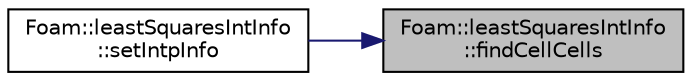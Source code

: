 digraph "Foam::leastSquaresIntInfo::findCellCells"
{
 // LATEX_PDF_SIZE
  edge [fontname="Helvetica",fontsize="10",labelfontname="Helvetica",labelfontsize="10"];
  node [fontname="Helvetica",fontsize="10",shape=record];
  rankdir="RL";
  Node1 [label="Foam::leastSquaresIntInfo\l::findCellCells",height=0.2,width=0.4,color="black", fillcolor="grey75", style="filled", fontcolor="black",tooltip=" "];
  Node1 -> Node2 [dir="back",color="midnightblue",fontsize="10",style="solid",fontname="Helvetica"];
  Node2 [label="Foam::leastSquaresIntInfo\l::setIntpInfo",height=0.2,width=0.4,color="black", fillcolor="white", style="filled",URL="$classFoam_1_1leastSquaresIntInfo.html#a6dfafd16d2faf85aac335a80f376d914",tooltip=" "];
}
